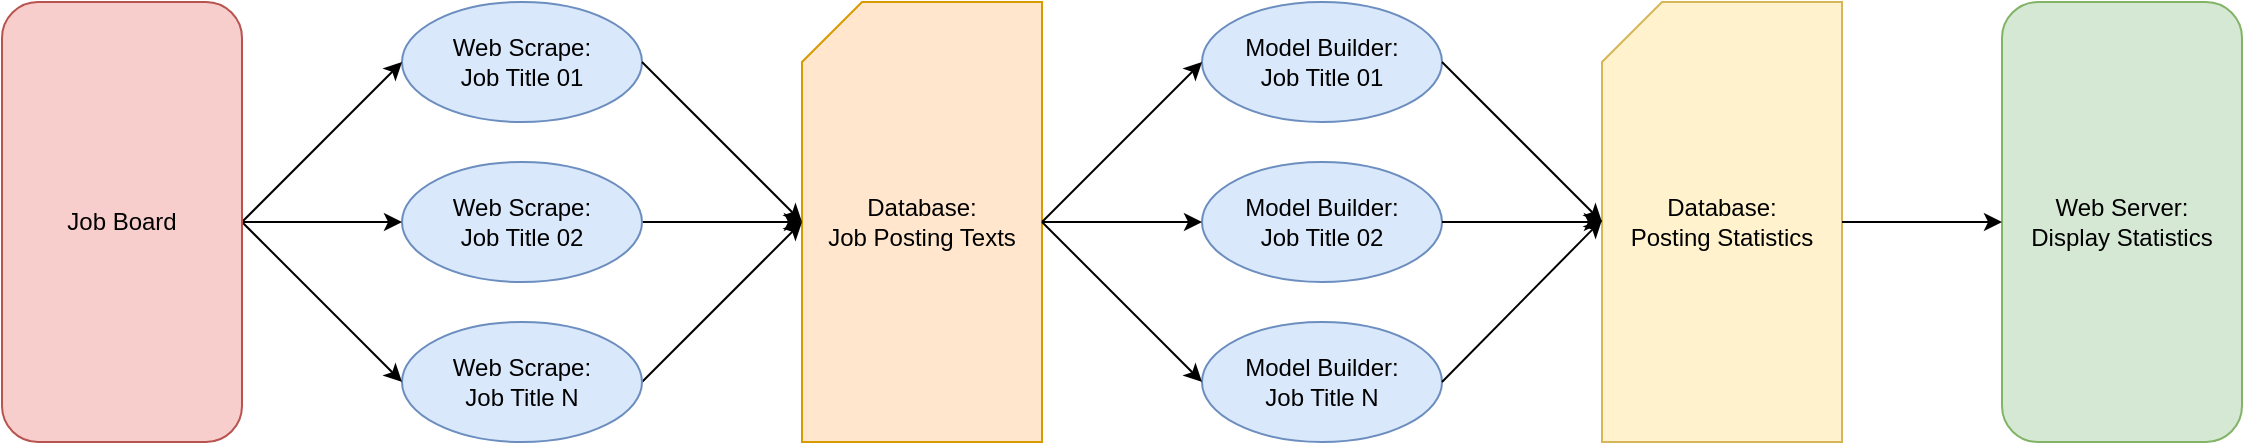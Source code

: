 <mxfile version="10.6.7" type="device"><diagram id="bvV1RGub4ZuoHqFTxca8" name="Page-1"><mxGraphModel dx="1154" dy="831" grid="1" gridSize="10" guides="1" tooltips="1" connect="1" arrows="1" fold="1" page="1" pageScale="1" pageWidth="1000" pageHeight="101100" math="0" shadow="0"><root><mxCell id="0"/><mxCell id="1" parent="0"/><mxCell id="4to2msxSmF1_ST7bidw3-4" value="&lt;div&gt;Web Scrape:&lt;/div&gt;&lt;div&gt;Job Title 01&lt;br&gt;&lt;/div&gt;" style="ellipse;whiteSpace=wrap;html=1;fillColor=#dae8fc;strokeColor=#6c8ebf;" vertex="1" parent="1"><mxGeometry x="240" y="40" width="120" height="60" as="geometry"/></mxCell><mxCell id="4to2msxSmF1_ST7bidw3-7" value="" style="endArrow=classic;html=1;entryX=0;entryY=0.5;entryDx=0;entryDy=0;exitX=1;exitY=0.5;exitDx=0;exitDy=0;" edge="1" parent="1" target="4to2msxSmF1_ST7bidw3-4"><mxGeometry width="50" height="50" relative="1" as="geometry"><mxPoint x="160" y="150" as="sourcePoint"/><mxPoint x="90" y="280" as="targetPoint"/></mxGeometry></mxCell><mxCell id="4to2msxSmF1_ST7bidw3-9" value="Database:&lt;br&gt;Job Posting Texts" style="shape=card;whiteSpace=wrap;html=1;fillColor=#ffe6cc;strokeColor=#d79b00;" vertex="1" parent="1"><mxGeometry x="440" y="40" width="120" height="220" as="geometry"/></mxCell><mxCell id="4to2msxSmF1_ST7bidw3-10" value="" style="endArrow=classic;html=1;exitX=1;exitY=0.5;exitDx=0;exitDy=0;" edge="1" parent="1" source="4to2msxSmF1_ST7bidw3-4"><mxGeometry width="50" height="50" relative="1" as="geometry"><mxPoint x="40" y="310" as="sourcePoint"/><mxPoint x="440" y="150" as="targetPoint"/></mxGeometry></mxCell><mxCell id="4to2msxSmF1_ST7bidw3-11" value="&lt;div&gt;Model Builder:&lt;/div&gt;&lt;div&gt;Job Title 01&lt;br&gt;&lt;/div&gt;" style="ellipse;whiteSpace=wrap;html=1;fillColor=#dae8fc;strokeColor=#6c8ebf;" vertex="1" parent="1"><mxGeometry x="640" y="40" width="120" height="60" as="geometry"/></mxCell><mxCell id="4to2msxSmF1_ST7bidw3-13" value="Database:&lt;br&gt;Posting Statistics" style="shape=card;whiteSpace=wrap;html=1;fillColor=#fff2cc;strokeColor=#d6b656;" vertex="1" parent="1"><mxGeometry x="840" y="40" width="120" height="220" as="geometry"/></mxCell><mxCell id="4to2msxSmF1_ST7bidw3-15" value="&lt;div&gt;Web Server:&lt;/div&gt;&lt;div&gt;Display Statistics&lt;br&gt;&lt;/div&gt;" style="rounded=1;whiteSpace=wrap;html=1;fillColor=#d5e8d4;strokeColor=#82b366;" vertex="1" parent="1"><mxGeometry x="1040" y="40" width="120" height="220" as="geometry"/></mxCell><mxCell id="4to2msxSmF1_ST7bidw3-22" value="" style="endArrow=classic;html=1;exitX=1;exitY=0.5;exitDx=0;exitDy=0;" edge="1" parent="1"><mxGeometry width="50" height="50" relative="1" as="geometry"><mxPoint x="360" y="150" as="sourcePoint"/><mxPoint x="440" y="150" as="targetPoint"/></mxGeometry></mxCell><mxCell id="4to2msxSmF1_ST7bidw3-23" value="" style="endArrow=classic;html=1;exitX=1;exitY=0.5;exitDx=0;exitDy=0;" edge="1" parent="1"><mxGeometry width="50" height="50" relative="1" as="geometry"><mxPoint x="360" y="230" as="sourcePoint"/><mxPoint x="440" y="150" as="targetPoint"/></mxGeometry></mxCell><mxCell id="4to2msxSmF1_ST7bidw3-24" value="&lt;div&gt;Model Builder:&lt;/div&gt;&lt;div&gt;Job Title 02&lt;/div&gt;" style="ellipse;whiteSpace=wrap;html=1;fillColor=#dae8fc;strokeColor=#6c8ebf;" vertex="1" parent="1"><mxGeometry x="640" y="120" width="120" height="60" as="geometry"/></mxCell><mxCell id="4to2msxSmF1_ST7bidw3-25" value="&lt;div&gt;Model Builder:&lt;/div&gt;&lt;div&gt;Job Title N&lt;/div&gt;" style="ellipse;whiteSpace=wrap;html=1;fillColor=#dae8fc;strokeColor=#6c8ebf;" vertex="1" parent="1"><mxGeometry x="640" y="200" width="120" height="60" as="geometry"/></mxCell><mxCell id="4to2msxSmF1_ST7bidw3-26" value="" style="endArrow=classic;html=1;entryX=0;entryY=0.5;entryDx=0;entryDy=0;exitX=1;exitY=0.5;exitDx=0;exitDy=0;exitPerimeter=0;" edge="1" parent="1" source="4to2msxSmF1_ST7bidw3-9" target="4to2msxSmF1_ST7bidw3-11"><mxGeometry width="50" height="50" relative="1" as="geometry"><mxPoint x="60" y="330" as="sourcePoint"/><mxPoint x="110" y="280" as="targetPoint"/></mxGeometry></mxCell><mxCell id="4to2msxSmF1_ST7bidw3-27" value="" style="endArrow=classic;html=1;entryX=0;entryY=0.5;entryDx=0;entryDy=0;exitX=1;exitY=0.5;exitDx=0;exitDy=0;exitPerimeter=0;" edge="1" parent="1" source="4to2msxSmF1_ST7bidw3-9" target="4to2msxSmF1_ST7bidw3-24"><mxGeometry width="50" height="50" relative="1" as="geometry"><mxPoint x="60" y="330" as="sourcePoint"/><mxPoint x="110" y="280" as="targetPoint"/></mxGeometry></mxCell><mxCell id="4to2msxSmF1_ST7bidw3-28" value="" style="endArrow=classic;html=1;entryX=0;entryY=0.5;entryDx=0;entryDy=0;exitX=1;exitY=0.5;exitDx=0;exitDy=0;exitPerimeter=0;" edge="1" parent="1" source="4to2msxSmF1_ST7bidw3-9" target="4to2msxSmF1_ST7bidw3-25"><mxGeometry width="50" height="50" relative="1" as="geometry"><mxPoint x="60" y="330" as="sourcePoint"/><mxPoint x="110" y="280" as="targetPoint"/></mxGeometry></mxCell><mxCell id="4to2msxSmF1_ST7bidw3-29" value="" style="endArrow=classic;html=1;exitX=1;exitY=0.5;exitDx=0;exitDy=0;" edge="1" parent="1" source="4to2msxSmF1_ST7bidw3-24" target="4to2msxSmF1_ST7bidw3-13"><mxGeometry width="50" height="50" relative="1" as="geometry"><mxPoint x="60" y="330" as="sourcePoint"/><mxPoint x="110" y="280" as="targetPoint"/></mxGeometry></mxCell><mxCell id="4to2msxSmF1_ST7bidw3-30" value="" style="endArrow=classic;html=1;entryX=0;entryY=0.5;entryDx=0;entryDy=0;entryPerimeter=0;exitX=1;exitY=0.5;exitDx=0;exitDy=0;" edge="1" parent="1" source="4to2msxSmF1_ST7bidw3-11" target="4to2msxSmF1_ST7bidw3-13"><mxGeometry width="50" height="50" relative="1" as="geometry"><mxPoint x="60" y="330" as="sourcePoint"/><mxPoint x="110" y="280" as="targetPoint"/></mxGeometry></mxCell><mxCell id="4to2msxSmF1_ST7bidw3-31" value="" style="endArrow=classic;html=1;exitX=1;exitY=0.5;exitDx=0;exitDy=0;entryX=0;entryY=0.495;entryDx=0;entryDy=0;entryPerimeter=0;" edge="1" parent="1" source="4to2msxSmF1_ST7bidw3-25" target="4to2msxSmF1_ST7bidw3-13"><mxGeometry width="50" height="50" relative="1" as="geometry"><mxPoint x="60" y="330" as="sourcePoint"/><mxPoint x="110" y="280" as="targetPoint"/></mxGeometry></mxCell><mxCell id="4to2msxSmF1_ST7bidw3-32" value="" style="endArrow=classic;html=1;entryX=0;entryY=0.5;entryDx=0;entryDy=0;exitX=1;exitY=0.5;exitDx=0;exitDy=0;exitPerimeter=0;" edge="1" parent="1" source="4to2msxSmF1_ST7bidw3-13" target="4to2msxSmF1_ST7bidw3-15"><mxGeometry width="50" height="50" relative="1" as="geometry"><mxPoint x="60" y="330" as="sourcePoint"/><mxPoint x="110" y="280" as="targetPoint"/></mxGeometry></mxCell><mxCell id="4to2msxSmF1_ST7bidw3-33" value="&lt;div&gt;Web Scrape:&lt;/div&gt;&lt;div&gt;Job Title 02&lt;br&gt;&lt;/div&gt;" style="ellipse;whiteSpace=wrap;html=1;fillColor=#dae8fc;strokeColor=#6c8ebf;" vertex="1" parent="1"><mxGeometry x="240" y="120" width="120" height="60" as="geometry"/></mxCell><mxCell id="4to2msxSmF1_ST7bidw3-34" value="&lt;div&gt;Web Scrape:&lt;/div&gt;&lt;div&gt;Job Title N&lt;br&gt;&lt;/div&gt;" style="ellipse;whiteSpace=wrap;html=1;fillColor=#dae8fc;strokeColor=#6c8ebf;" vertex="1" parent="1"><mxGeometry x="240" y="200" width="120" height="60" as="geometry"/></mxCell><mxCell id="4to2msxSmF1_ST7bidw3-35" value="" style="endArrow=classic;html=1;entryX=0;entryY=0.5;entryDx=0;entryDy=0;exitX=1;exitY=0.5;exitDx=0;exitDy=0;" edge="1" parent="1" target="4to2msxSmF1_ST7bidw3-33"><mxGeometry width="50" height="50" relative="1" as="geometry"><mxPoint x="160" y="150" as="sourcePoint"/><mxPoint x="90" y="280" as="targetPoint"/></mxGeometry></mxCell><mxCell id="4to2msxSmF1_ST7bidw3-36" value="" style="endArrow=classic;html=1;entryX=0;entryY=0.5;entryDx=0;entryDy=0;exitX=1;exitY=0.5;exitDx=0;exitDy=0;" edge="1" parent="1" target="4to2msxSmF1_ST7bidw3-34"><mxGeometry width="50" height="50" relative="1" as="geometry"><mxPoint x="160" y="150" as="sourcePoint"/><mxPoint x="90" y="280" as="targetPoint"/></mxGeometry></mxCell><mxCell id="4to2msxSmF1_ST7bidw3-37" value="Job Board" style="rounded=1;whiteSpace=wrap;html=1;fillColor=#f8cecc;strokeColor=#b85450;" vertex="1" parent="1"><mxGeometry x="40" y="40" width="120" height="220" as="geometry"/></mxCell></root></mxGraphModel></diagram></mxfile>